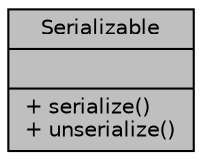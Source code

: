 digraph "Serializable"
{
  edge [fontname="Helvetica",fontsize="10",labelfontname="Helvetica",labelfontsize="10"];
  node [fontname="Helvetica",fontsize="10",shape=record];
  Node1 [label="{Serializable\n||+ serialize()\l+ unserialize()\l}",height=0.2,width=0.4,color="black", fillcolor="grey75", style="filled" fontcolor="black"];
}
